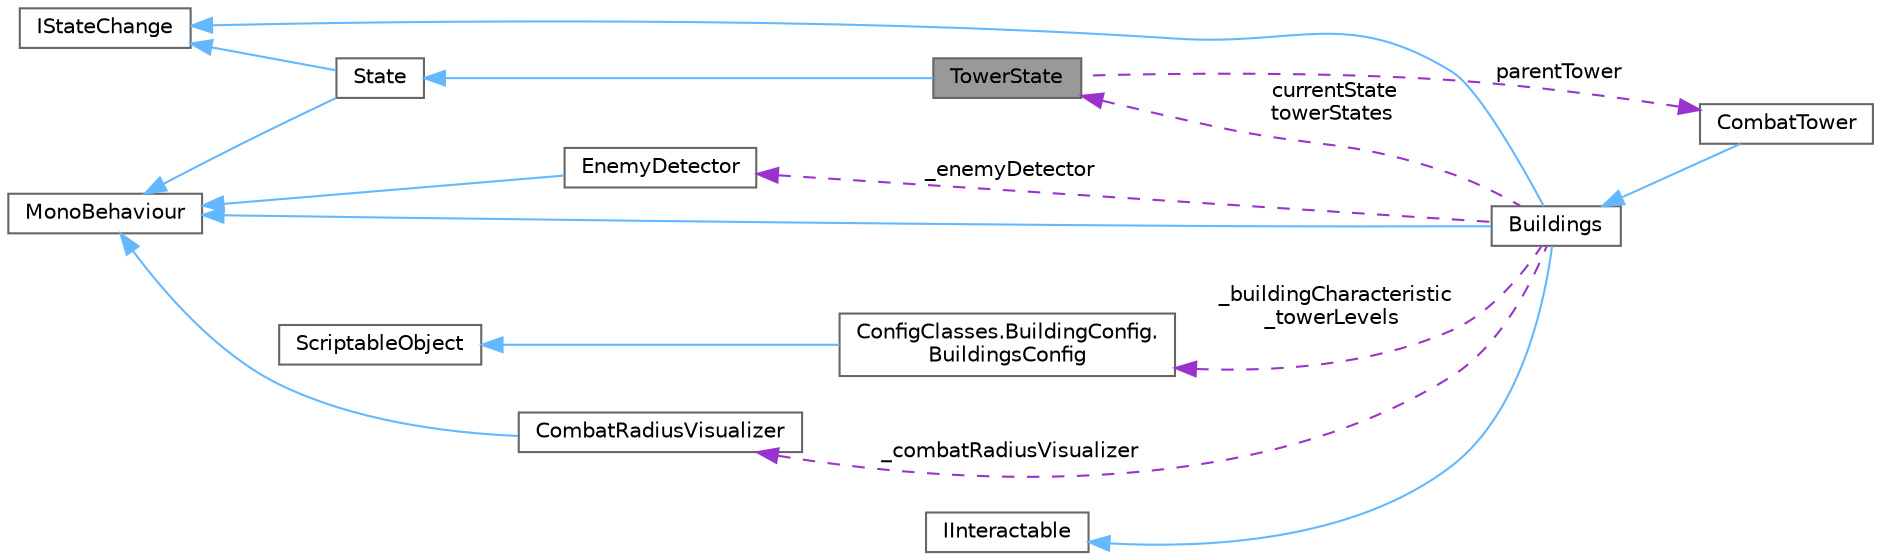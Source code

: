 digraph "TowerState"
{
 // LATEX_PDF_SIZE
  bgcolor="transparent";
  edge [fontname=Helvetica,fontsize=10,labelfontname=Helvetica,labelfontsize=10];
  node [fontname=Helvetica,fontsize=10,shape=box,height=0.2,width=0.4];
  rankdir="LR";
  Node1 [label="TowerState",height=0.2,width=0.4,color="gray40", fillcolor="grey60", style="filled", fontcolor="black",tooltip=" "];
  Node2 -> Node1 [dir="back",color="steelblue1",style="solid"];
  Node2 [label="State",height=0.2,width=0.4,color="gray40", fillcolor="white", style="filled",URL="$class_state.html",tooltip=" "];
  Node3 -> Node2 [dir="back",color="steelblue1",style="solid"];
  Node3 [label="MonoBehaviour",height=0.2,width=0.4,color="gray40", fillcolor="white", style="filled",tooltip=" "];
  Node4 -> Node2 [dir="back",color="steelblue1",style="solid"];
  Node4 [label="IStateChange",height=0.2,width=0.4,color="gray40", fillcolor="white", style="filled",URL="$interface_i_state_change.html",tooltip=" "];
  Node5 -> Node1 [dir="back",color="darkorchid3",style="dashed",label=" parentTower" ];
  Node5 [label="CombatTower",height=0.2,width=0.4,color="gray40", fillcolor="white", style="filled",URL="$class_combat_tower.html",tooltip=" "];
  Node6 -> Node5 [dir="back",color="steelblue1",style="solid"];
  Node6 [label="Buildings",height=0.2,width=0.4,color="gray40", fillcolor="white", style="filled",URL="$class_buildings.html",tooltip=" "];
  Node3 -> Node6 [dir="back",color="steelblue1",style="solid"];
  Node4 -> Node6 [dir="back",color="steelblue1",style="solid"];
  Node7 -> Node6 [dir="back",color="steelblue1",style="solid"];
  Node7 [label="IInteractable",height=0.2,width=0.4,color="gray40", fillcolor="white", style="filled",URL="$interface_i_interactable.html",tooltip=" "];
  Node8 -> Node6 [dir="back",color="darkorchid3",style="dashed",label=" _enemyDetector" ];
  Node8 [label="EnemyDetector",height=0.2,width=0.4,color="gray40", fillcolor="white", style="filled",URL="$class_enemy_detector.html",tooltip=" "];
  Node3 -> Node8 [dir="back",color="steelblue1",style="solid"];
  Node9 -> Node6 [dir="back",color="darkorchid3",style="dashed",label=" _combatRadiusVisualizer" ];
  Node9 [label="CombatRadiusVisualizer",height=0.2,width=0.4,color="gray40", fillcolor="white", style="filled",URL="$class_combat_radius_visualizer.html",tooltip=" "];
  Node3 -> Node9 [dir="back",color="steelblue1",style="solid"];
  Node10 -> Node6 [dir="back",color="darkorchid3",style="dashed",label=" _buildingCharacteristic\n_towerLevels" ];
  Node10 [label="ConfigClasses.BuildingConfig.\lBuildingsConfig",height=0.2,width=0.4,color="gray40", fillcolor="white", style="filled",URL="$class_config_classes_1_1_building_config_1_1_buildings_config.html",tooltip="Родительский класс Родительский класс, содержащий все характеристики для построек"];
  Node11 -> Node10 [dir="back",color="steelblue1",style="solid"];
  Node11 [label="ScriptableObject",height=0.2,width=0.4,color="gray40", fillcolor="white", style="filled",tooltip=" "];
  Node1 -> Node6 [dir="back",color="darkorchid3",style="dashed",label=" currentState\ntowerStates" ];
}
